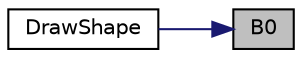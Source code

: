 digraph "B0"
{
 // LATEX_PDF_SIZE
  edge [fontname="Helvetica",fontsize="10",labelfontname="Helvetica",labelfontsize="10"];
  node [fontname="Helvetica",fontsize="10",shape=record];
  rankdir="RL";
  Node1 [label="B0",height=0.2,width=0.4,color="black", fillcolor="grey75", style="filled", fontcolor="black",tooltip=" "];
  Node1 -> Node2 [dir="back",color="midnightblue",fontsize="10",style="solid",fontname="Helvetica"];
  Node2 [label="DrawShape",height=0.2,width=0.4,color="black", fillcolor="white", style="filled",URL="$classShapeLib_1_1VShape_1_1eraser.html#af4dbd742b08c55e62c755ba28ce3e3e6",tooltip="依data 繪製,如果是第一次畫要新建shape, 更新的話只要更新最後一點"];
}
